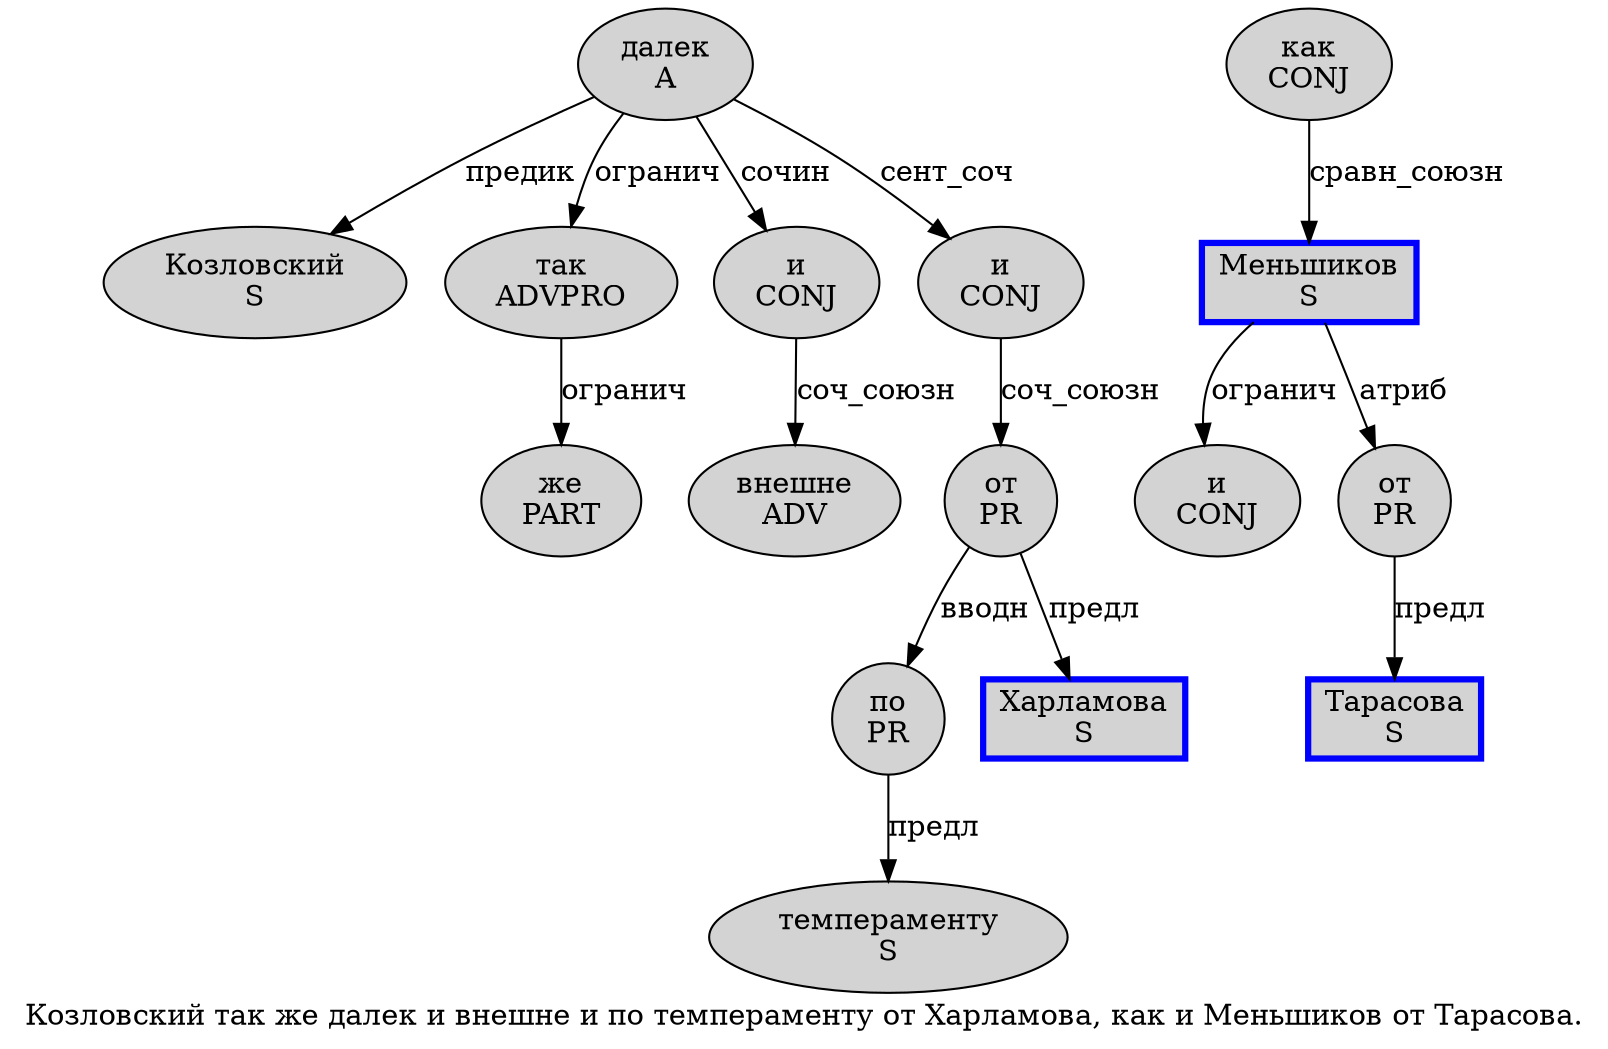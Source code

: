 digraph SENTENCE_3599 {
	graph [label="Козловский так же далек и внешне и по темпераменту от Харламова, как и Меньшиков от Тарасова."]
	node [style=filled]
		0 [label="Козловский
S" color="" fillcolor=lightgray penwidth=1 shape=ellipse]
		1 [label="так
ADVPRO" color="" fillcolor=lightgray penwidth=1 shape=ellipse]
		2 [label="же
PART" color="" fillcolor=lightgray penwidth=1 shape=ellipse]
		3 [label="далек
A" color="" fillcolor=lightgray penwidth=1 shape=ellipse]
		4 [label="и
CONJ" color="" fillcolor=lightgray penwidth=1 shape=ellipse]
		5 [label="внешне
ADV" color="" fillcolor=lightgray penwidth=1 shape=ellipse]
		6 [label="и
CONJ" color="" fillcolor=lightgray penwidth=1 shape=ellipse]
		7 [label="по
PR" color="" fillcolor=lightgray penwidth=1 shape=ellipse]
		8 [label="темпераменту
S" color="" fillcolor=lightgray penwidth=1 shape=ellipse]
		9 [label="от
PR" color="" fillcolor=lightgray penwidth=1 shape=ellipse]
		10 [label="Харламова
S" color=blue fillcolor=lightgray penwidth=3 shape=box]
		12 [label="как
CONJ" color="" fillcolor=lightgray penwidth=1 shape=ellipse]
		13 [label="и
CONJ" color="" fillcolor=lightgray penwidth=1 shape=ellipse]
		14 [label="Меньшиков
S" color=blue fillcolor=lightgray penwidth=3 shape=box]
		15 [label="от
PR" color="" fillcolor=lightgray penwidth=1 shape=ellipse]
		16 [label="Тарасова
S" color=blue fillcolor=lightgray penwidth=3 shape=box]
			9 -> 7 [label="вводн"]
			9 -> 10 [label="предл"]
			1 -> 2 [label="огранич"]
			3 -> 0 [label="предик"]
			3 -> 1 [label="огранич"]
			3 -> 4 [label="сочин"]
			3 -> 6 [label="сент_соч"]
			14 -> 13 [label="огранич"]
			14 -> 15 [label="атриб"]
			6 -> 9 [label="соч_союзн"]
			12 -> 14 [label="сравн_союзн"]
			7 -> 8 [label="предл"]
			15 -> 16 [label="предл"]
			4 -> 5 [label="соч_союзн"]
}